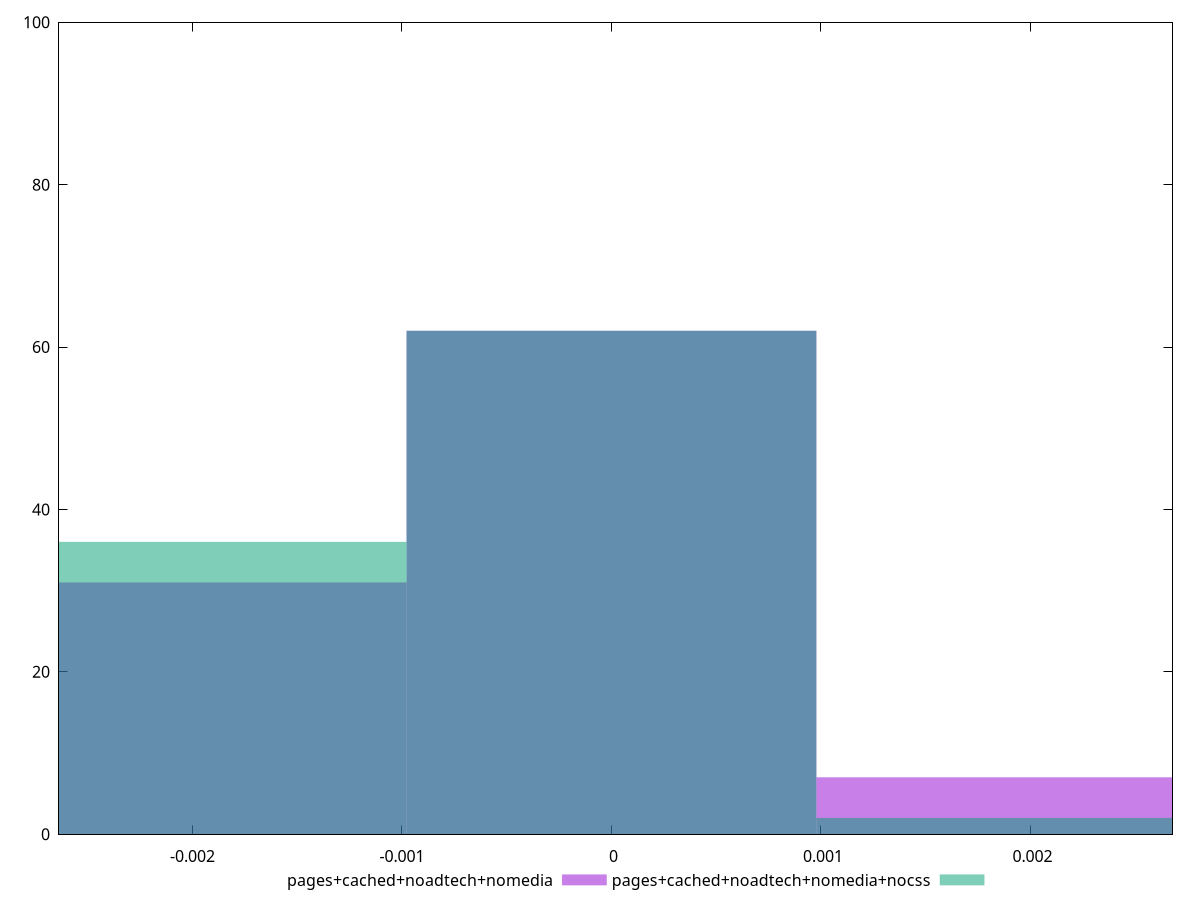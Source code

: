 reset

$pagesCachedNoadtechNomedia <<EOF
0 62
0.001956334982390619 7
-0.001956334982390619 31
EOF

$pagesCachedNoadtechNomediaNocss <<EOF
0 62
-0.001956334982390619 36
0.001956334982390619 2
EOF

set key outside below
set boxwidth 0.001956334982390619
set xrange [-0.0026374256730089664:0.0026782704822020955]
set yrange [0:100]
set trange [0:100]
set style fill transparent solid 0.5 noborder
set terminal svg size 640, 500 enhanced background rgb 'white'
set output "report_00019_2021-02-10T18-14-37.922Z//meta/pScore-difference/comparison/histogram/3_vs_4.svg"

plot $pagesCachedNoadtechNomedia title "pages+cached+noadtech+nomedia" with boxes, \
     $pagesCachedNoadtechNomediaNocss title "pages+cached+noadtech+nomedia+nocss" with boxes

reset
